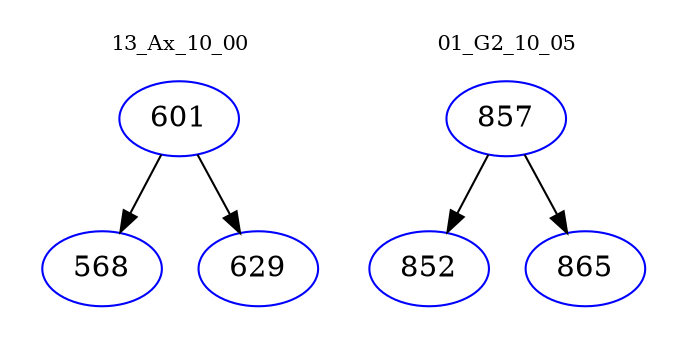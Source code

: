 digraph{
subgraph cluster_0 {
color = white
label = "13_Ax_10_00";
fontsize=10;
T0_601 [label="601", color="blue"]
T0_601 -> T0_568 [color="black"]
T0_568 [label="568", color="blue"]
T0_601 -> T0_629 [color="black"]
T0_629 [label="629", color="blue"]
}
subgraph cluster_1 {
color = white
label = "01_G2_10_05";
fontsize=10;
T1_857 [label="857", color="blue"]
T1_857 -> T1_852 [color="black"]
T1_852 [label="852", color="blue"]
T1_857 -> T1_865 [color="black"]
T1_865 [label="865", color="blue"]
}
}
